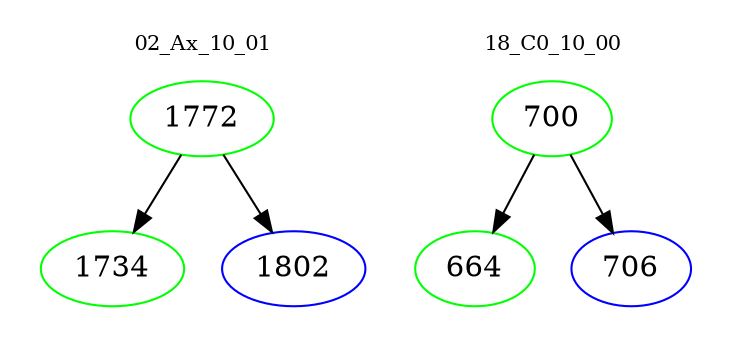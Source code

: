 digraph{
subgraph cluster_0 {
color = white
label = "02_Ax_10_01";
fontsize=10;
T0_1772 [label="1772", color="green"]
T0_1772 -> T0_1734 [color="black"]
T0_1734 [label="1734", color="green"]
T0_1772 -> T0_1802 [color="black"]
T0_1802 [label="1802", color="blue"]
}
subgraph cluster_1 {
color = white
label = "18_C0_10_00";
fontsize=10;
T1_700 [label="700", color="green"]
T1_700 -> T1_664 [color="black"]
T1_664 [label="664", color="green"]
T1_700 -> T1_706 [color="black"]
T1_706 [label="706", color="blue"]
}
}
